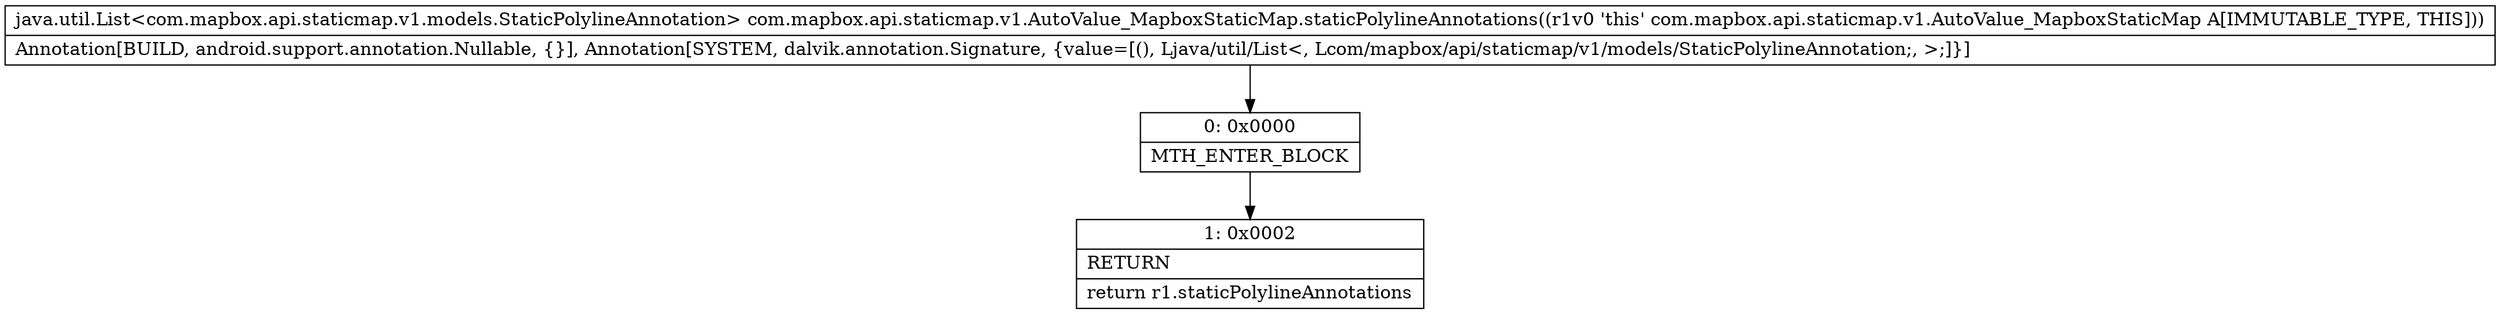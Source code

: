 digraph "CFG forcom.mapbox.api.staticmap.v1.AutoValue_MapboxStaticMap.staticPolylineAnnotations()Ljava\/util\/List;" {
Node_0 [shape=record,label="{0\:\ 0x0000|MTH_ENTER_BLOCK\l}"];
Node_1 [shape=record,label="{1\:\ 0x0002|RETURN\l|return r1.staticPolylineAnnotations\l}"];
MethodNode[shape=record,label="{java.util.List\<com.mapbox.api.staticmap.v1.models.StaticPolylineAnnotation\> com.mapbox.api.staticmap.v1.AutoValue_MapboxStaticMap.staticPolylineAnnotations((r1v0 'this' com.mapbox.api.staticmap.v1.AutoValue_MapboxStaticMap A[IMMUTABLE_TYPE, THIS]))  | Annotation[BUILD, android.support.annotation.Nullable, \{\}], Annotation[SYSTEM, dalvik.annotation.Signature, \{value=[(), Ljava\/util\/List\<, Lcom\/mapbox\/api\/staticmap\/v1\/models\/StaticPolylineAnnotation;, \>;]\}]\l}"];
MethodNode -> Node_0;
Node_0 -> Node_1;
}

